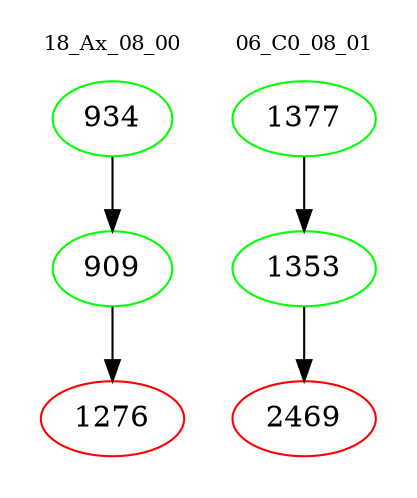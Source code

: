 digraph{
subgraph cluster_0 {
color = white
label = "18_Ax_08_00";
fontsize=10;
T0_934 [label="934", color="green"]
T0_934 -> T0_909 [color="black"]
T0_909 [label="909", color="green"]
T0_909 -> T0_1276 [color="black"]
T0_1276 [label="1276", color="red"]
}
subgraph cluster_1 {
color = white
label = "06_C0_08_01";
fontsize=10;
T1_1377 [label="1377", color="green"]
T1_1377 -> T1_1353 [color="black"]
T1_1353 [label="1353", color="green"]
T1_1353 -> T1_2469 [color="black"]
T1_2469 [label="2469", color="red"]
}
}
